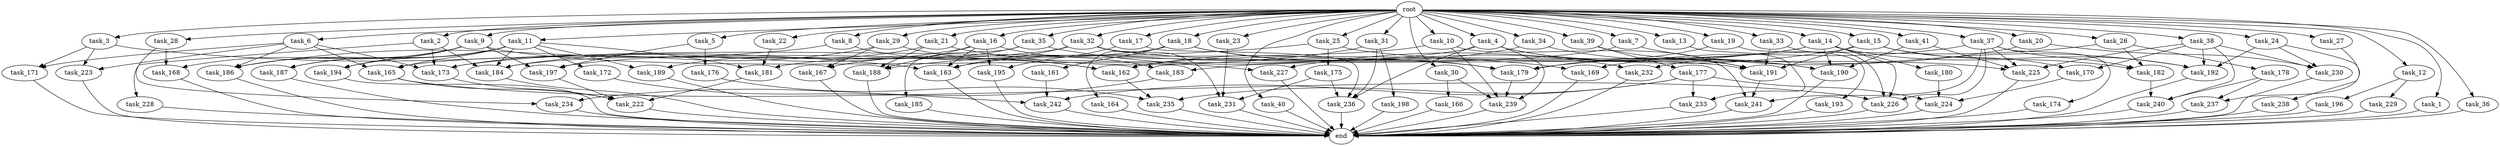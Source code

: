 digraph G {
  root [size="0.000000"];
  task_11 [size="1024.000000"];
  task_234 [size="584115552256.000000"];
  task_239 [size="1529008357376.000000"];
  task_233 [size="910533066752.000000"];
  task_185 [size="309237645312.000000"];
  task_2 [size="1024.000000"];
  task_182 [size="927712935936.000000"];
  task_21 [size="1024.000000"];
  task_164 [size="858993459200.000000"];
  task_23 [size="1024.000000"];
  task_35 [size="1024.000000"];
  task_162 [size="1726576852992.000000"];
  task_33 [size="1024.000000"];
  task_176 [size="137438953472.000000"];
  task_232 [size="893353197568.000000"];
  task_231 [size="1142461300736.000000"];
  task_14 [size="1024.000000"];
  task_178 [size="34359738368.000000"];
  task_3 [size="1024.000000"];
  task_236 [size="2104533975040.000000"];
  task_226 [size="1752346656768.000000"];
  task_196 [size="858993459200.000000"];
  task_225 [size="2379411881984.000000"];
  task_187 [size="154618822656.000000"];
  task_197 [size="1073741824000.000000"];
  task_18 [size="1024.000000"];
  task_28 [size="1024.000000"];
  task_230 [size="1039382085632.000000"];
  task_22 [size="1024.000000"];
  task_165 [size="429496729600.000000"];
  task_242 [size="1047972020224.000000"];
  task_5 [size="1024.000000"];
  task_30 [size="1024.000000"];
  task_179 [size="2010044694528.000000"];
  task_173 [size="876173328384.000000"];
  task_224 [size="1331439861760.000000"];
  task_183 [size="249108103168.000000"];
  task_9 [size="1024.000000"];
  task_168 [size="111669149696.000000"];
  task_27 [size="1024.000000"];
  task_238 [size="309237645312.000000"];
  task_195 [size="292057776128.000000"];
  task_223 [size="910533066752.000000"];
  task_20 [size="1024.000000"];
  task_166 [size="420906795008.000000"];
  task_37 [size="1024.000000"];
  task_194 [size="154618822656.000000"];
  task_169 [size="1168231104512.000000"];
  task_227 [size="498216206336.000000"];
  task_40 [size="1024.000000"];
  task_186 [size="1228360646656.000000"];
  task_198 [size="858993459200.000000"];
  task_163 [size="1906965479424.000000"];
  task_172 [size="77309411328.000000"];
  task_175 [size="549755813888.000000"];
  task_188 [size="1185410973696.000000"];
  task_193 [size="420906795008.000000"];
  task_8 [size="1024.000000"];
  task_191 [size="2044404432896.000000"];
  task_15 [size="1024.000000"];
  task_24 [size="1024.000000"];
  task_41 [size="1024.000000"];
  task_167 [size="446676598784.000000"];
  task_31 [size="1024.000000"];
  task_12 [size="1024.000000"];
  task_32 [size="1024.000000"];
  task_222 [size="1254130450432.000000"];
  task_189 [size="498216206336.000000"];
  task_171 [size="910533066752.000000"];
  end [size="0.000000"];
  task_10 [size="1024.000000"];
  task_29 [size="1024.000000"];
  task_241 [size="1108101562368.000000"];
  task_1 [size="1024.000000"];
  task_34 [size="1024.000000"];
  task_192 [size="1185410973696.000000"];
  task_4 [size="1024.000000"];
  task_13 [size="1024.000000"];
  task_36 [size="1024.000000"];
  task_170 [size="841813590016.000000"];
  task_235 [size="798863917056.000000"];
  task_16 [size="1024.000000"];
  task_181 [size="807453851648.000000"];
  task_39 [size="1024.000000"];
  task_177 [size="77309411328.000000"];
  task_228 [size="309237645312.000000"];
  task_26 [size="1024.000000"];
  task_180 [size="34359738368.000000"];
  task_25 [size="1024.000000"];
  task_19 [size="1024.000000"];
  task_229 [size="858993459200.000000"];
  task_161 [size="858993459200.000000"];
  task_38 [size="1024.000000"];
  task_184 [size="1460288880640.000000"];
  task_17 [size="1024.000000"];
  task_190 [size="2138893713408.000000"];
  task_237 [size="910533066752.000000"];
  task_240 [size="1331439861760.000000"];
  task_6 [size="1024.000000"];
  task_7 [size="1024.000000"];
  task_174 [size="858993459200.000000"];

  root -> task_11 [size="1.000000"];
  root -> task_28 [size="1.000000"];
  root -> task_10 [size="1.000000"];
  root -> task_20 [size="1.000000"];
  root -> task_2 [size="1.000000"];
  root -> task_4 [size="1.000000"];
  root -> task_13 [size="1.000000"];
  root -> task_39 [size="1.000000"];
  root -> task_21 [size="1.000000"];
  root -> task_40 [size="1.000000"];
  root -> task_16 [size="1.000000"];
  root -> task_22 [size="1.000000"];
  root -> task_15 [size="1.000000"];
  root -> task_36 [size="1.000000"];
  root -> task_33 [size="1.000000"];
  root -> task_1 [size="1.000000"];
  root -> task_5 [size="1.000000"];
  root -> task_14 [size="1.000000"];
  root -> task_18 [size="1.000000"];
  root -> task_26 [size="1.000000"];
  root -> task_6 [size="1.000000"];
  root -> task_25 [size="1.000000"];
  root -> task_24 [size="1.000000"];
  root -> task_9 [size="1.000000"];
  root -> task_23 [size="1.000000"];
  root -> task_3 [size="1.000000"];
  root -> task_19 [size="1.000000"];
  root -> task_27 [size="1.000000"];
  root -> task_35 [size="1.000000"];
  root -> task_41 [size="1.000000"];
  root -> task_38 [size="1.000000"];
  root -> task_17 [size="1.000000"];
  root -> task_31 [size="1.000000"];
  root -> task_12 [size="1.000000"];
  root -> task_32 [size="1.000000"];
  root -> task_34 [size="1.000000"];
  root -> task_37 [size="1.000000"];
  root -> task_30 [size="1.000000"];
  root -> task_8 [size="1.000000"];
  root -> task_7 [size="1.000000"];
  root -> task_29 [size="1.000000"];
  task_11 -> task_186 [size="75497472.000000"];
  task_11 -> task_181 [size="75497472.000000"];
  task_11 -> task_194 [size="75497472.000000"];
  task_11 -> task_189 [size="75497472.000000"];
  task_11 -> task_172 [size="75497472.000000"];
  task_11 -> task_187 [size="75497472.000000"];
  task_11 -> task_165 [size="75497472.000000"];
  task_11 -> task_184 [size="75497472.000000"];
  task_234 -> end [size="1.000000"];
  task_239 -> end [size="1.000000"];
  task_233 -> end [size="1.000000"];
  task_185 -> end [size="1.000000"];
  task_2 -> task_228 [size="301989888.000000"];
  task_2 -> task_173 [size="301989888.000000"];
  task_2 -> task_184 [size="301989888.000000"];
  task_182 -> task_240 [size="209715200.000000"];
  task_21 -> task_179 [size="411041792.000000"];
  task_21 -> task_188 [size="411041792.000000"];
  task_21 -> task_189 [size="411041792.000000"];
  task_164 -> end [size="1.000000"];
  task_23 -> task_231 [size="679477248.000000"];
  task_35 -> task_169 [size="301989888.000000"];
  task_35 -> task_167 [size="301989888.000000"];
  task_35 -> task_185 [size="301989888.000000"];
  task_162 -> task_235 [size="536870912.000000"];
  task_33 -> task_191 [size="536870912.000000"];
  task_33 -> task_226 [size="536870912.000000"];
  task_176 -> task_235 [size="33554432.000000"];
  task_232 -> end [size="1.000000"];
  task_231 -> end [size="1.000000"];
  task_14 -> task_180 [size="33554432.000000"];
  task_14 -> task_226 [size="33554432.000000"];
  task_14 -> task_183 [size="33554432.000000"];
  task_14 -> task_190 [size="33554432.000000"];
  task_14 -> task_162 [size="33554432.000000"];
  task_14 -> task_182 [size="33554432.000000"];
  task_178 -> task_237 [size="679477248.000000"];
  task_178 -> task_240 [size="679477248.000000"];
  task_3 -> task_171 [size="679477248.000000"];
  task_3 -> task_223 [size="679477248.000000"];
  task_3 -> task_163 [size="679477248.000000"];
  task_236 -> end [size="1.000000"];
  task_226 -> end [size="1.000000"];
  task_196 -> end [size="1.000000"];
  task_225 -> end [size="1.000000"];
  task_187 -> end [size="1.000000"];
  task_197 -> task_222 [size="301989888.000000"];
  task_18 -> task_164 [size="838860800.000000"];
  task_18 -> task_179 [size="838860800.000000"];
  task_18 -> task_161 [size="838860800.000000"];
  task_18 -> task_184 [size="838860800.000000"];
  task_18 -> task_232 [size="838860800.000000"];
  task_28 -> task_168 [size="33554432.000000"];
  task_28 -> task_234 [size="33554432.000000"];
  task_230 -> end [size="1.000000"];
  task_22 -> task_181 [size="679477248.000000"];
  task_165 -> task_222 [size="301989888.000000"];
  task_165 -> task_226 [size="301989888.000000"];
  task_242 -> end [size="1.000000"];
  task_5 -> task_176 [size="134217728.000000"];
  task_5 -> task_197 [size="134217728.000000"];
  task_30 -> task_239 [size="411041792.000000"];
  task_30 -> task_166 [size="411041792.000000"];
  task_179 -> task_239 [size="33554432.000000"];
  task_173 -> task_222 [size="411041792.000000"];
  task_224 -> end [size="1.000000"];
  task_183 -> task_234 [size="536870912.000000"];
  task_9 -> task_186 [size="75497472.000000"];
  task_9 -> task_194 [size="75497472.000000"];
  task_9 -> task_227 [size="75497472.000000"];
  task_9 -> task_197 [size="75497472.000000"];
  task_9 -> task_168 [size="75497472.000000"];
  task_9 -> task_187 [size="75497472.000000"];
  task_168 -> end [size="1.000000"];
  task_27 -> task_237 [size="209715200.000000"];
  task_238 -> end [size="1.000000"];
  task_195 -> end [size="1.000000"];
  task_223 -> end [size="1.000000"];
  task_20 -> task_179 [size="301989888.000000"];
  task_20 -> task_230 [size="301989888.000000"];
  task_166 -> end [size="1.000000"];
  task_37 -> task_241 [size="838860800.000000"];
  task_37 -> task_174 [size="838860800.000000"];
  task_37 -> task_226 [size="838860800.000000"];
  task_37 -> task_182 [size="838860800.000000"];
  task_37 -> task_169 [size="838860800.000000"];
  task_37 -> task_225 [size="838860800.000000"];
  task_194 -> end [size="1.000000"];
  task_169 -> end [size="1.000000"];
  task_227 -> end [size="1.000000"];
  task_40 -> end [size="1.000000"];
  task_186 -> end [size="1.000000"];
  task_198 -> end [size="1.000000"];
  task_163 -> end [size="1.000000"];
  task_172 -> task_242 [size="134217728.000000"];
  task_175 -> task_231 [size="301989888.000000"];
  task_175 -> task_236 [size="301989888.000000"];
  task_188 -> end [size="1.000000"];
  task_193 -> end [size="1.000000"];
  task_8 -> task_186 [size="838860800.000000"];
  task_8 -> task_162 [size="838860800.000000"];
  task_191 -> task_241 [size="33554432.000000"];
  task_15 -> task_191 [size="411041792.000000"];
  task_15 -> task_227 [size="411041792.000000"];
  task_15 -> task_170 [size="411041792.000000"];
  task_15 -> task_192 [size="411041792.000000"];
  task_24 -> task_238 [size="301989888.000000"];
  task_24 -> task_230 [size="301989888.000000"];
  task_24 -> task_192 [size="301989888.000000"];
  task_41 -> task_225 [size="536870912.000000"];
  task_41 -> task_190 [size="536870912.000000"];
  task_167 -> end [size="1.000000"];
  task_31 -> task_198 [size="838860800.000000"];
  task_31 -> task_236 [size="838860800.000000"];
  task_31 -> task_163 [size="838860800.000000"];
  task_12 -> task_229 [size="838860800.000000"];
  task_12 -> task_196 [size="838860800.000000"];
  task_32 -> task_191 [size="134217728.000000"];
  task_32 -> task_231 [size="134217728.000000"];
  task_32 -> task_165 [size="134217728.000000"];
  task_32 -> task_163 [size="134217728.000000"];
  task_222 -> end [size="1.000000"];
  task_189 -> end [size="1.000000"];
  task_171 -> end [size="1.000000"];
  task_10 -> task_173 [size="209715200.000000"];
  task_10 -> task_239 [size="209715200.000000"];
  task_10 -> task_241 [size="209715200.000000"];
  task_29 -> task_173 [size="134217728.000000"];
  task_29 -> task_167 [size="134217728.000000"];
  task_29 -> task_162 [size="134217728.000000"];
  task_241 -> end [size="1.000000"];
  task_1 -> end [size="1.000000"];
  task_34 -> task_190 [size="679477248.000000"];
  task_34 -> task_162 [size="679477248.000000"];
  task_192 -> end [size="1.000000"];
  task_4 -> task_191 [size="838860800.000000"];
  task_4 -> task_197 [size="838860800.000000"];
  task_4 -> task_239 [size="838860800.000000"];
  task_4 -> task_190 [size="838860800.000000"];
  task_4 -> task_236 [size="838860800.000000"];
  task_13 -> task_233 [size="679477248.000000"];
  task_36 -> end [size="1.000000"];
  task_170 -> task_224 [size="411041792.000000"];
  task_235 -> end [size="1.000000"];
  task_16 -> task_183 [size="209715200.000000"];
  task_16 -> task_188 [size="209715200.000000"];
  task_16 -> task_195 [size="209715200.000000"];
  task_16 -> task_163 [size="209715200.000000"];
  task_16 -> task_184 [size="209715200.000000"];
  task_181 -> task_222 [size="209715200.000000"];
  task_39 -> task_191 [size="75497472.000000"];
  task_39 -> task_177 [size="75497472.000000"];
  task_177 -> task_235 [size="209715200.000000"];
  task_177 -> task_242 [size="209715200.000000"];
  task_177 -> task_224 [size="209715200.000000"];
  task_177 -> task_233 [size="209715200.000000"];
  task_228 -> end [size="1.000000"];
  task_26 -> task_182 [size="33554432.000000"];
  task_26 -> task_178 [size="33554432.000000"];
  task_26 -> task_232 [size="33554432.000000"];
  task_180 -> task_224 [size="679477248.000000"];
  task_25 -> task_175 [size="536870912.000000"];
  task_25 -> task_188 [size="536870912.000000"];
  task_25 -> task_225 [size="536870912.000000"];
  task_19 -> task_179 [size="411041792.000000"];
  task_19 -> task_193 [size="411041792.000000"];
  task_229 -> end [size="1.000000"];
  task_161 -> task_242 [size="679477248.000000"];
  task_38 -> task_240 [size="411041792.000000"];
  task_38 -> task_225 [size="411041792.000000"];
  task_38 -> task_230 [size="411041792.000000"];
  task_38 -> task_170 [size="411041792.000000"];
  task_38 -> task_192 [size="411041792.000000"];
  task_184 -> end [size="1.000000"];
  task_17 -> task_195 [size="75497472.000000"];
  task_17 -> task_236 [size="75497472.000000"];
  task_190 -> end [size="1.000000"];
  task_237 -> end [size="1.000000"];
  task_240 -> end [size="1.000000"];
  task_6 -> task_186 [size="209715200.000000"];
  task_6 -> task_173 [size="209715200.000000"];
  task_6 -> task_171 [size="209715200.000000"];
  task_6 -> task_165 [size="209715200.000000"];
  task_6 -> task_223 [size="209715200.000000"];
  task_7 -> task_181 [size="33554432.000000"];
  task_7 -> task_192 [size="33554432.000000"];
  task_174 -> end [size="1.000000"];
}
